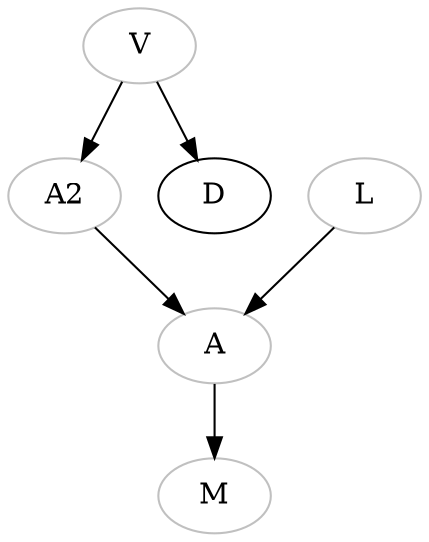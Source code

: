 digraph {
    V[color="grey"];
    A[color="grey"];
    A2[color="grey"];
    L[color="grey"];
    M[color="grey"];

    V->A2;
    V->D;
    A2->A;
    A->M
    L->A;

}
